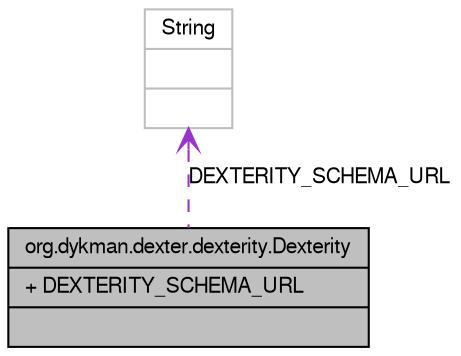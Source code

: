 digraph G
{
  bgcolor="transparent";
  edge [fontname="FreeSans",fontsize=10,labelfontname="FreeSans",labelfontsize=10];
  node [fontname="FreeSans",fontsize=10,shape=record];
  Node1 [label="{org.dykman.dexter.dexterity.Dexterity\n|+ DEXTERITY_SCHEMA_URL\l|}",height=0.2,width=0.4,color="black", fillcolor="grey75", style="filled" fontcolor="black"];
  Node2 -> Node1 [dir=back,color="darkorchid3",fontsize=10,style="dashed",label="DEXTERITY_SCHEMA_URL",arrowtail="open",fontname="FreeSans"];
  Node2 [label="{String\n||}",height=0.2,width=0.4,color="grey75"];
}
